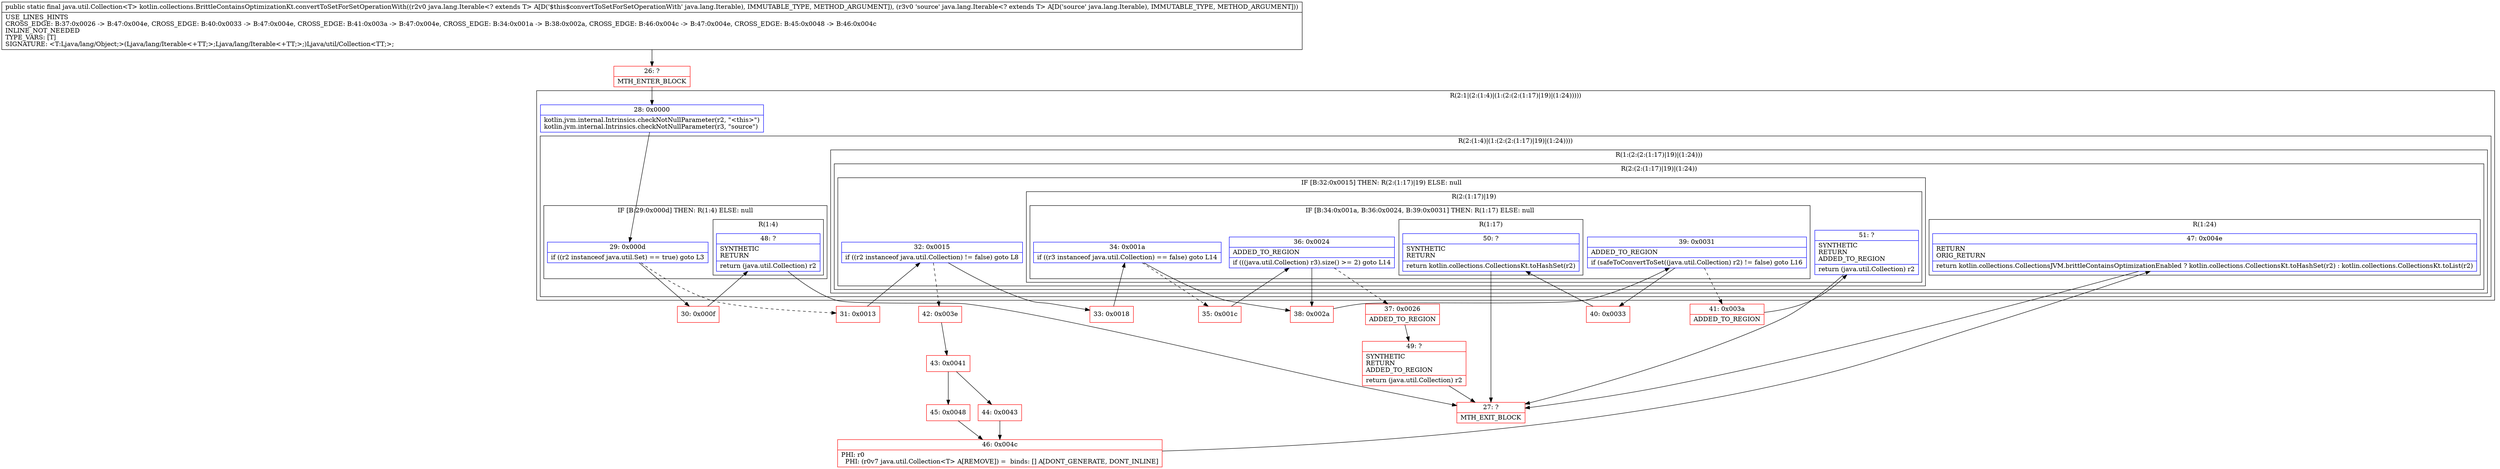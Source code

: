 digraph "CFG forkotlin.collections.BrittleContainsOptimizationKt.convertToSetForSetOperationWith(Ljava\/lang\/Iterable;Ljava\/lang\/Iterable;)Ljava\/util\/Collection;" {
subgraph cluster_Region_1713670284 {
label = "R(2:1|(2:(1:4)|(1:(2:(2:(1:17)|19)|(1:24)))))";
node [shape=record,color=blue];
Node_28 [shape=record,label="{28\:\ 0x0000|kotlin.jvm.internal.Intrinsics.checkNotNullParameter(r2, \"\<this\>\")\lkotlin.jvm.internal.Intrinsics.checkNotNullParameter(r3, \"source\")\l}"];
subgraph cluster_Region_56110352 {
label = "R(2:(1:4)|(1:(2:(2:(1:17)|19)|(1:24))))";
node [shape=record,color=blue];
subgraph cluster_IfRegion_570137711 {
label = "IF [B:29:0x000d] THEN: R(1:4) ELSE: null";
node [shape=record,color=blue];
Node_29 [shape=record,label="{29\:\ 0x000d|if ((r2 instanceof java.util.Set) == true) goto L3\l}"];
subgraph cluster_Region_55088076 {
label = "R(1:4)";
node [shape=record,color=blue];
Node_48 [shape=record,label="{48\:\ ?|SYNTHETIC\lRETURN\l|return (java.util.Collection) r2\l}"];
}
}
subgraph cluster_Region_1105857473 {
label = "R(1:(2:(2:(1:17)|19)|(1:24)))";
node [shape=record,color=blue];
subgraph cluster_Region_51945025 {
label = "R(2:(2:(1:17)|19)|(1:24))";
node [shape=record,color=blue];
subgraph cluster_IfRegion_2122150569 {
label = "IF [B:32:0x0015] THEN: R(2:(1:17)|19) ELSE: null";
node [shape=record,color=blue];
Node_32 [shape=record,label="{32\:\ 0x0015|if ((r2 instanceof java.util.Collection) != false) goto L8\l}"];
subgraph cluster_Region_963397721 {
label = "R(2:(1:17)|19)";
node [shape=record,color=blue];
subgraph cluster_IfRegion_684325046 {
label = "IF [B:34:0x001a, B:36:0x0024, B:39:0x0031] THEN: R(1:17) ELSE: null";
node [shape=record,color=blue];
Node_34 [shape=record,label="{34\:\ 0x001a|if ((r3 instanceof java.util.Collection) == false) goto L14\l}"];
Node_36 [shape=record,label="{36\:\ 0x0024|ADDED_TO_REGION\l|if (((java.util.Collection) r3).size() \>= 2) goto L14\l}"];
Node_39 [shape=record,label="{39\:\ 0x0031|ADDED_TO_REGION\l|if (safeToConvertToSet((java.util.Collection) r2) != false) goto L16\l}"];
subgraph cluster_Region_1868857720 {
label = "R(1:17)";
node [shape=record,color=blue];
Node_50 [shape=record,label="{50\:\ ?|SYNTHETIC\lRETURN\l|return kotlin.collections.CollectionsKt.toHashSet(r2)\l}"];
}
}
Node_51 [shape=record,label="{51\:\ ?|SYNTHETIC\lRETURN\lADDED_TO_REGION\l|return (java.util.Collection) r2\l}"];
}
}
subgraph cluster_Region_2056871431 {
label = "R(1:24)";
node [shape=record,color=blue];
Node_47 [shape=record,label="{47\:\ 0x004e|RETURN\lORIG_RETURN\l|return kotlin.collections.CollectionsJVM.brittleContainsOptimizationEnabled ? kotlin.collections.CollectionsKt.toHashSet(r2) : kotlin.collections.CollectionsKt.toList(r2)\l}"];
}
}
}
}
}
Node_26 [shape=record,color=red,label="{26\:\ ?|MTH_ENTER_BLOCK\l}"];
Node_30 [shape=record,color=red,label="{30\:\ 0x000f}"];
Node_27 [shape=record,color=red,label="{27\:\ ?|MTH_EXIT_BLOCK\l}"];
Node_31 [shape=record,color=red,label="{31\:\ 0x0013}"];
Node_33 [shape=record,color=red,label="{33\:\ 0x0018}"];
Node_35 [shape=record,color=red,label="{35\:\ 0x001c}"];
Node_37 [shape=record,color=red,label="{37\:\ 0x0026|ADDED_TO_REGION\l}"];
Node_49 [shape=record,color=red,label="{49\:\ ?|SYNTHETIC\lRETURN\lADDED_TO_REGION\l|return (java.util.Collection) r2\l}"];
Node_38 [shape=record,color=red,label="{38\:\ 0x002a}"];
Node_40 [shape=record,color=red,label="{40\:\ 0x0033}"];
Node_41 [shape=record,color=red,label="{41\:\ 0x003a|ADDED_TO_REGION\l}"];
Node_42 [shape=record,color=red,label="{42\:\ 0x003e}"];
Node_43 [shape=record,color=red,label="{43\:\ 0x0041}"];
Node_44 [shape=record,color=red,label="{44\:\ 0x0043}"];
Node_46 [shape=record,color=red,label="{46\:\ 0x004c|PHI: r0 \l  PHI: (r0v7 java.util.Collection\<T\> A[REMOVE]) =  binds: [] A[DONT_GENERATE, DONT_INLINE]\l}"];
Node_45 [shape=record,color=red,label="{45\:\ 0x0048}"];
MethodNode[shape=record,label="{public static final java.util.Collection\<T\> kotlin.collections.BrittleContainsOptimizationKt.convertToSetForSetOperationWith((r2v0 java.lang.Iterable\<? extends T\> A[D('$this$convertToSetForSetOperationWith' java.lang.Iterable), IMMUTABLE_TYPE, METHOD_ARGUMENT]), (r3v0 'source' java.lang.Iterable\<? extends T\> A[D('source' java.lang.Iterable), IMMUTABLE_TYPE, METHOD_ARGUMENT]))  | USE_LINES_HINTS\lCROSS_EDGE: B:37:0x0026 \-\> B:47:0x004e, CROSS_EDGE: B:40:0x0033 \-\> B:47:0x004e, CROSS_EDGE: B:41:0x003a \-\> B:47:0x004e, CROSS_EDGE: B:34:0x001a \-\> B:38:0x002a, CROSS_EDGE: B:46:0x004c \-\> B:47:0x004e, CROSS_EDGE: B:45:0x0048 \-\> B:46:0x004c\lINLINE_NOT_NEEDED\lTYPE_VARS: [T]\lSIGNATURE: \<T:Ljava\/lang\/Object;\>(Ljava\/lang\/Iterable\<+TT;\>;Ljava\/lang\/Iterable\<+TT;\>;)Ljava\/util\/Collection\<TT;\>;\l}"];
MethodNode -> Node_26;Node_28 -> Node_29;
Node_29 -> Node_30;
Node_29 -> Node_31[style=dashed];
Node_48 -> Node_27;
Node_32 -> Node_33;
Node_32 -> Node_42[style=dashed];
Node_34 -> Node_35[style=dashed];
Node_34 -> Node_38;
Node_36 -> Node_37[style=dashed];
Node_36 -> Node_38;
Node_39 -> Node_40;
Node_39 -> Node_41[style=dashed];
Node_50 -> Node_27;
Node_51 -> Node_27;
Node_47 -> Node_27;
Node_26 -> Node_28;
Node_30 -> Node_48;
Node_31 -> Node_32;
Node_33 -> Node_34;
Node_35 -> Node_36;
Node_37 -> Node_49;
Node_49 -> Node_27;
Node_38 -> Node_39;
Node_40 -> Node_50;
Node_41 -> Node_51;
Node_42 -> Node_43;
Node_43 -> Node_44;
Node_43 -> Node_45;
Node_44 -> Node_46;
Node_46 -> Node_47;
Node_45 -> Node_46;
}

